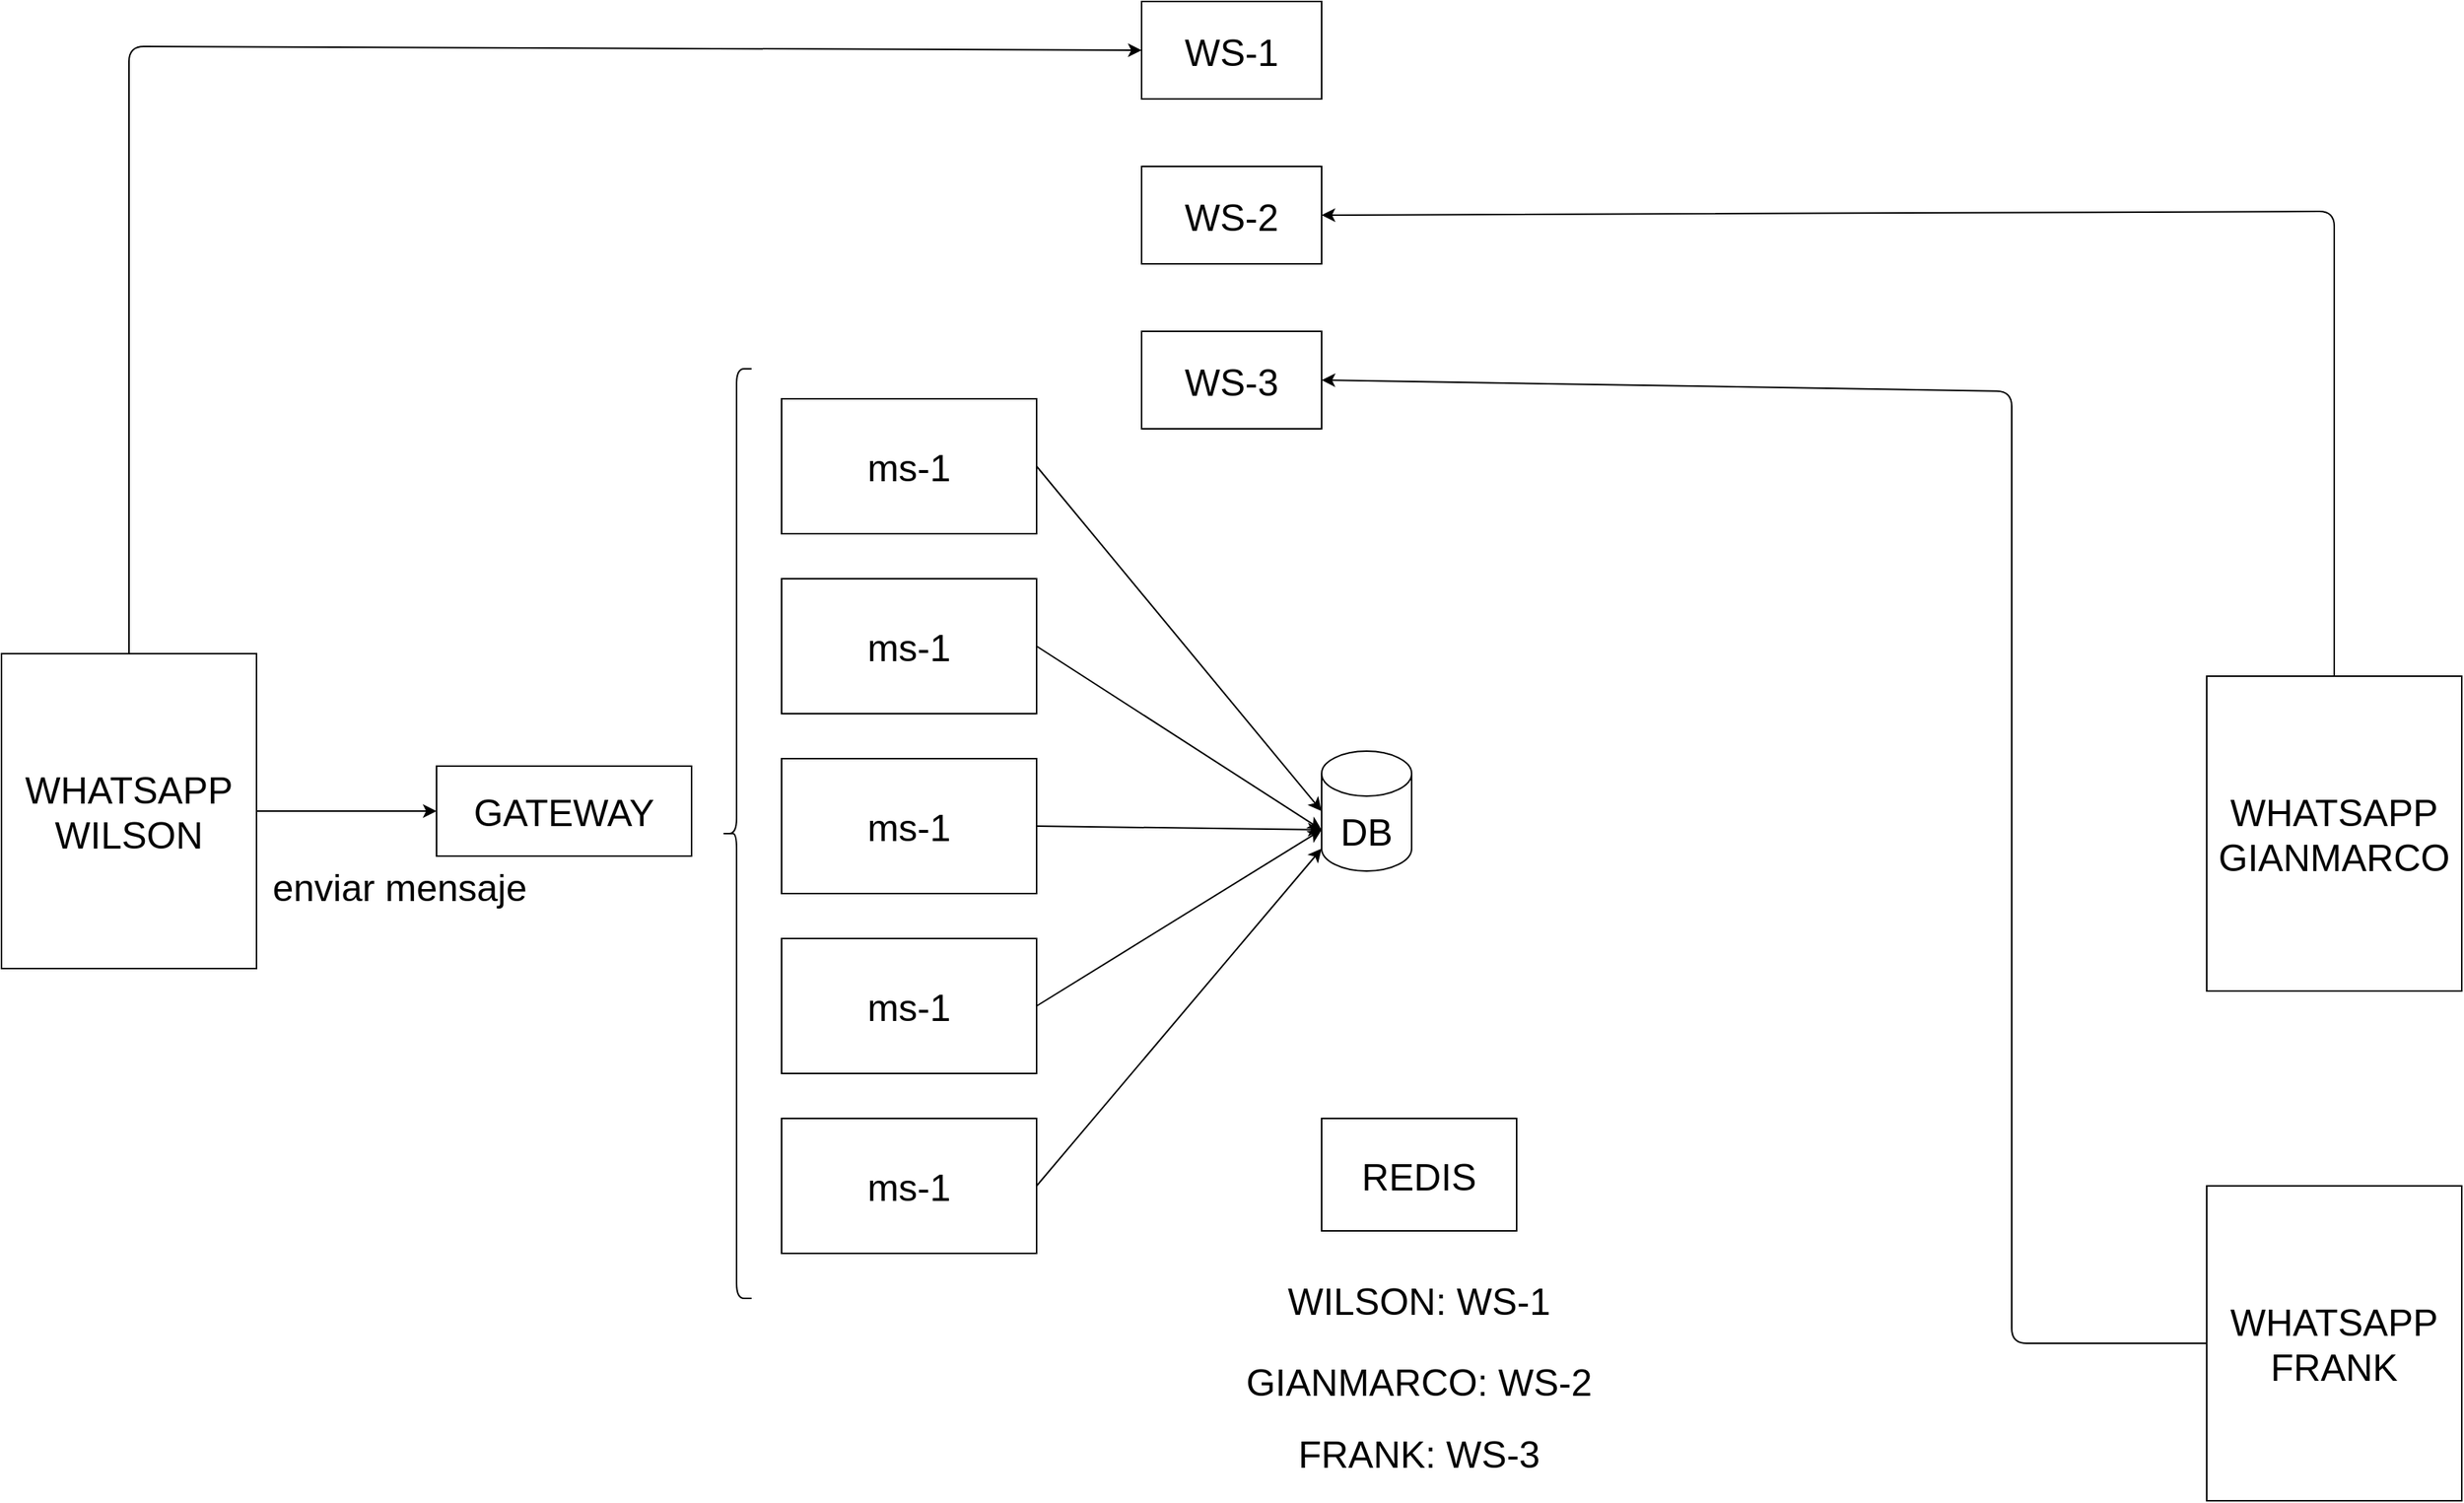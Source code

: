 <mxfile>
    <diagram id="UMAE-x5xePYCWeU2q7jI" name="Page-1">
        <mxGraphModel dx="3928" dy="2028" grid="1" gridSize="10" guides="1" tooltips="1" connect="1" arrows="1" fold="1" page="0" pageScale="1" pageWidth="827" pageHeight="1169" math="0" shadow="0">
            <root>
                <mxCell id="0"/>
                <mxCell id="1" parent="0"/>
                <mxCell id="11" style="edgeStyle=none;html=1;exitX=1;exitY=0.5;exitDx=0;exitDy=0;entryX=0;entryY=0.5;entryDx=0;entryDy=0;fontSize=25;" edge="1" parent="1" source="2" target="3">
                    <mxGeometry relative="1" as="geometry"/>
                </mxCell>
                <mxCell id="24" style="edgeStyle=none;html=1;exitX=0.5;exitY=0;exitDx=0;exitDy=0;entryX=0;entryY=0.5;entryDx=0;entryDy=0;fontSize=25;" edge="1" parent="1" source="2" target="22">
                    <mxGeometry relative="1" as="geometry">
                        <Array as="points">
                            <mxPoint x="-675" y="-430"/>
                        </Array>
                    </mxGeometry>
                </mxCell>
                <mxCell id="2" value="&lt;font style=&quot;font-size: 25px;&quot;&gt;WHATSAPP&lt;br&gt;WILSON&lt;/font&gt;" style="rounded=0;whiteSpace=wrap;html=1;" vertex="1" parent="1">
                    <mxGeometry x="-760" y="-25" width="170" height="210" as="geometry"/>
                </mxCell>
                <mxCell id="3" value="GATEWAY" style="rounded=0;whiteSpace=wrap;html=1;fontSize=25;" vertex="1" parent="1">
                    <mxGeometry x="-470" y="50" width="170" height="60" as="geometry"/>
                </mxCell>
                <mxCell id="5" value="" style="shape=curlyBracket;whiteSpace=wrap;html=1;rounded=1;labelPosition=left;verticalLabelPosition=middle;align=right;verticalAlign=middle;fontSize=25;" vertex="1" parent="1">
                    <mxGeometry x="-280" y="-215" width="20" height="620" as="geometry"/>
                </mxCell>
                <mxCell id="17" style="edgeStyle=none;html=1;exitX=1;exitY=0.5;exitDx=0;exitDy=0;entryX=0;entryY=0.5;entryDx=0;entryDy=0;entryPerimeter=0;fontSize=25;" edge="1" parent="1" source="6" target="16">
                    <mxGeometry relative="1" as="geometry"/>
                </mxCell>
                <mxCell id="6" value="ms-1" style="rounded=0;whiteSpace=wrap;html=1;fontSize=25;" vertex="1" parent="1">
                    <mxGeometry x="-240" y="-195" width="170" height="90" as="geometry"/>
                </mxCell>
                <mxCell id="18" style="edgeStyle=none;html=1;exitX=1;exitY=0.5;exitDx=0;exitDy=0;entryX=0;entryY=0;entryDx=0;entryDy=52.5;entryPerimeter=0;fontSize=25;" edge="1" parent="1" source="7" target="16">
                    <mxGeometry relative="1" as="geometry"/>
                </mxCell>
                <mxCell id="7" value="ms-1" style="rounded=0;whiteSpace=wrap;html=1;fontSize=25;" vertex="1" parent="1">
                    <mxGeometry x="-240" y="-75" width="170" height="90" as="geometry"/>
                </mxCell>
                <mxCell id="19" style="edgeStyle=none;html=1;exitX=1;exitY=0.5;exitDx=0;exitDy=0;entryX=0;entryY=0;entryDx=0;entryDy=52.5;entryPerimeter=0;fontSize=25;" edge="1" parent="1" source="8" target="16">
                    <mxGeometry relative="1" as="geometry"/>
                </mxCell>
                <mxCell id="8" value="ms-1" style="rounded=0;whiteSpace=wrap;html=1;fontSize=25;" vertex="1" parent="1">
                    <mxGeometry x="-240" y="45" width="170" height="90" as="geometry"/>
                </mxCell>
                <mxCell id="20" style="edgeStyle=none;html=1;exitX=1;exitY=0.5;exitDx=0;exitDy=0;entryX=0;entryY=0;entryDx=0;entryDy=52.5;entryPerimeter=0;fontSize=25;" edge="1" parent="1" source="9" target="16">
                    <mxGeometry relative="1" as="geometry"/>
                </mxCell>
                <mxCell id="9" value="ms-1" style="rounded=0;whiteSpace=wrap;html=1;fontSize=25;" vertex="1" parent="1">
                    <mxGeometry x="-240" y="165" width="170" height="90" as="geometry"/>
                </mxCell>
                <mxCell id="21" style="edgeStyle=none;html=1;exitX=1;exitY=0.5;exitDx=0;exitDy=0;entryX=0;entryY=1;entryDx=0;entryDy=-15;entryPerimeter=0;fontSize=25;" edge="1" parent="1" source="10" target="16">
                    <mxGeometry relative="1" as="geometry"/>
                </mxCell>
                <mxCell id="10" value="ms-1" style="rounded=0;whiteSpace=wrap;html=1;fontSize=25;" vertex="1" parent="1">
                    <mxGeometry x="-240" y="285" width="170" height="90" as="geometry"/>
                </mxCell>
                <mxCell id="12" value="enviar mensaje" style="text;html=1;align=center;verticalAlign=middle;resizable=0;points=[];autosize=1;strokeColor=none;fillColor=none;fontSize=25;" vertex="1" parent="1">
                    <mxGeometry x="-590" y="110" width="190" height="40" as="geometry"/>
                </mxCell>
                <mxCell id="25" style="edgeStyle=none;html=1;exitX=0.5;exitY=0;exitDx=0;exitDy=0;entryX=1;entryY=0.5;entryDx=0;entryDy=0;fontSize=25;" edge="1" parent="1" source="14" target="26">
                    <mxGeometry relative="1" as="geometry">
                        <Array as="points">
                            <mxPoint x="795" y="-320"/>
                        </Array>
                    </mxGeometry>
                </mxCell>
                <mxCell id="14" value="&lt;font style=&quot;font-size: 25px;&quot;&gt;WHATSAPP&lt;br&gt;GIANMARCO&lt;/font&gt;" style="rounded=0;whiteSpace=wrap;html=1;" vertex="1" parent="1">
                    <mxGeometry x="710" y="-10" width="170" height="210" as="geometry"/>
                </mxCell>
                <mxCell id="16" value="DB" style="shape=cylinder3;whiteSpace=wrap;html=1;boundedLbl=1;backgroundOutline=1;size=15;fontSize=25;" vertex="1" parent="1">
                    <mxGeometry x="120" y="40" width="60" height="80" as="geometry"/>
                </mxCell>
                <mxCell id="22" value="WS-1" style="rounded=0;whiteSpace=wrap;html=1;fontSize=25;" vertex="1" parent="1">
                    <mxGeometry y="-460" width="120" height="65" as="geometry"/>
                </mxCell>
                <mxCell id="26" value="WS-2" style="rounded=0;whiteSpace=wrap;html=1;fontSize=25;" vertex="1" parent="1">
                    <mxGeometry y="-350" width="120" height="65" as="geometry"/>
                </mxCell>
                <mxCell id="27" value="WS-3" style="rounded=0;whiteSpace=wrap;html=1;fontSize=25;" vertex="1" parent="1">
                    <mxGeometry y="-240" width="120" height="65" as="geometry"/>
                </mxCell>
                <mxCell id="28" value="REDIS" style="rounded=0;whiteSpace=wrap;html=1;fontSize=25;" vertex="1" parent="1">
                    <mxGeometry x="120" y="285" width="130" height="75" as="geometry"/>
                </mxCell>
                <mxCell id="29" value="GIANMARCO: WS-2" style="text;html=1;strokeColor=none;fillColor=none;align=center;verticalAlign=middle;whiteSpace=wrap;rounded=0;fontSize=25;" vertex="1" parent="1">
                    <mxGeometry x="55" y="445" width="260" height="30" as="geometry"/>
                </mxCell>
                <mxCell id="30" value="WILSON: WS-1" style="text;html=1;strokeColor=none;fillColor=none;align=center;verticalAlign=middle;whiteSpace=wrap;rounded=0;fontSize=25;" vertex="1" parent="1">
                    <mxGeometry x="70" y="391" width="230" height="30" as="geometry"/>
                </mxCell>
                <mxCell id="32" style="edgeStyle=none;html=1;exitX=0;exitY=0.5;exitDx=0;exitDy=0;entryX=1;entryY=0.5;entryDx=0;entryDy=0;fontSize=25;" edge="1" parent="1" source="31" target="27">
                    <mxGeometry relative="1" as="geometry">
                        <Array as="points">
                            <mxPoint x="580" y="435"/>
                            <mxPoint x="580" y="-200"/>
                        </Array>
                    </mxGeometry>
                </mxCell>
                <mxCell id="31" value="&lt;font style=&quot;font-size: 25px;&quot;&gt;WHATSAPP&lt;br&gt;FRANK&lt;br&gt;&lt;/font&gt;" style="rounded=0;whiteSpace=wrap;html=1;" vertex="1" parent="1">
                    <mxGeometry x="710" y="330" width="170" height="210" as="geometry"/>
                </mxCell>
                <mxCell id="33" value="FRANK: WS-3" style="text;html=1;strokeColor=none;fillColor=none;align=center;verticalAlign=middle;whiteSpace=wrap;rounded=0;fontSize=25;" vertex="1" parent="1">
                    <mxGeometry x="55" y="493" width="260" height="30" as="geometry"/>
                </mxCell>
            </root>
        </mxGraphModel>
    </diagram>
</mxfile>